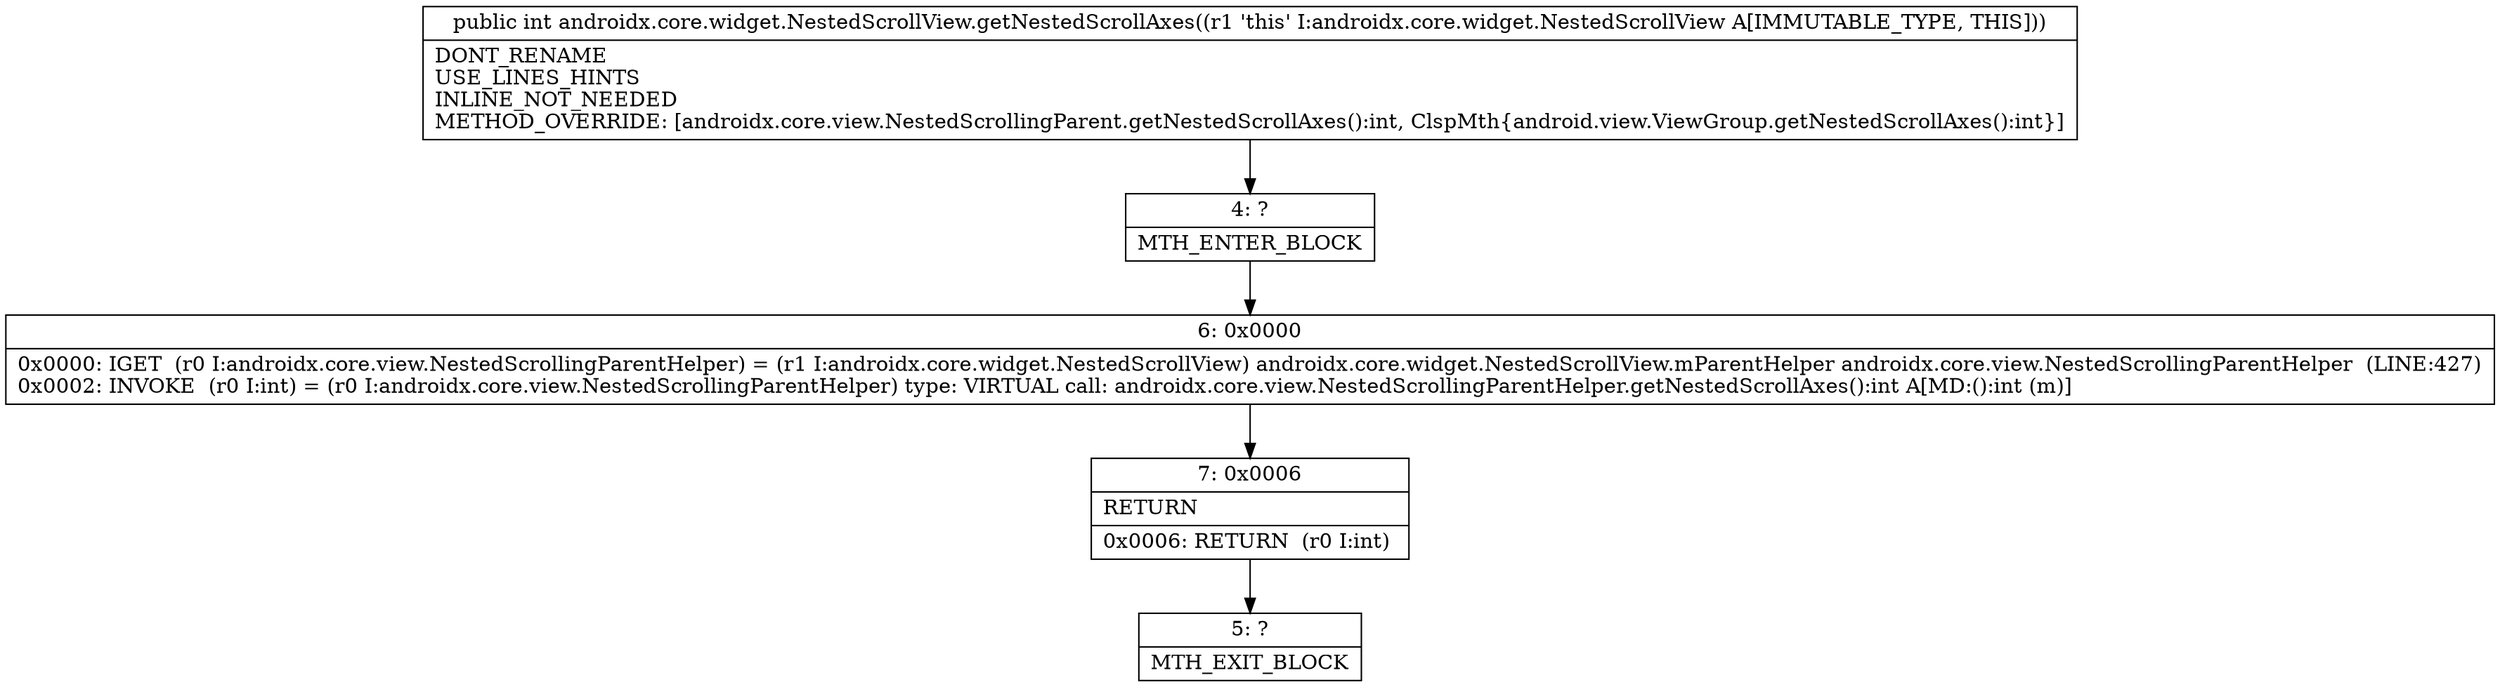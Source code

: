 digraph "CFG forandroidx.core.widget.NestedScrollView.getNestedScrollAxes()I" {
Node_4 [shape=record,label="{4\:\ ?|MTH_ENTER_BLOCK\l}"];
Node_6 [shape=record,label="{6\:\ 0x0000|0x0000: IGET  (r0 I:androidx.core.view.NestedScrollingParentHelper) = (r1 I:androidx.core.widget.NestedScrollView) androidx.core.widget.NestedScrollView.mParentHelper androidx.core.view.NestedScrollingParentHelper  (LINE:427)\l0x0002: INVOKE  (r0 I:int) = (r0 I:androidx.core.view.NestedScrollingParentHelper) type: VIRTUAL call: androidx.core.view.NestedScrollingParentHelper.getNestedScrollAxes():int A[MD:():int (m)]\l}"];
Node_7 [shape=record,label="{7\:\ 0x0006|RETURN\l|0x0006: RETURN  (r0 I:int) \l}"];
Node_5 [shape=record,label="{5\:\ ?|MTH_EXIT_BLOCK\l}"];
MethodNode[shape=record,label="{public int androidx.core.widget.NestedScrollView.getNestedScrollAxes((r1 'this' I:androidx.core.widget.NestedScrollView A[IMMUTABLE_TYPE, THIS]))  | DONT_RENAME\lUSE_LINES_HINTS\lINLINE_NOT_NEEDED\lMETHOD_OVERRIDE: [androidx.core.view.NestedScrollingParent.getNestedScrollAxes():int, ClspMth\{android.view.ViewGroup.getNestedScrollAxes():int\}]\l}"];
MethodNode -> Node_4;Node_4 -> Node_6;
Node_6 -> Node_7;
Node_7 -> Node_5;
}

